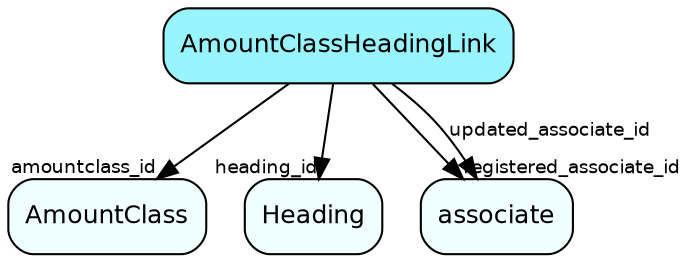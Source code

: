 digraph AmountClassHeadingLink  {
node [shape = box style="rounded, filled" fontname = "Helvetica" fontsize = "12" ]
edge [fontname = "Helvetica" fontsize = "9"]

AmountClassHeadingLink[fillcolor = "cadetblue1"]
AmountClass[fillcolor = "azure1"]
Heading[fillcolor = "azure1"]
associate[fillcolor = "azure1"]
AmountClassHeadingLink -> AmountClass [headlabel = "amountclass_id"]
AmountClassHeadingLink -> Heading [headlabel = "heading_id"]
AmountClassHeadingLink -> associate [headlabel = "registered_associate_id"]
AmountClassHeadingLink -> associate [label = "updated_associate_id"]
}

